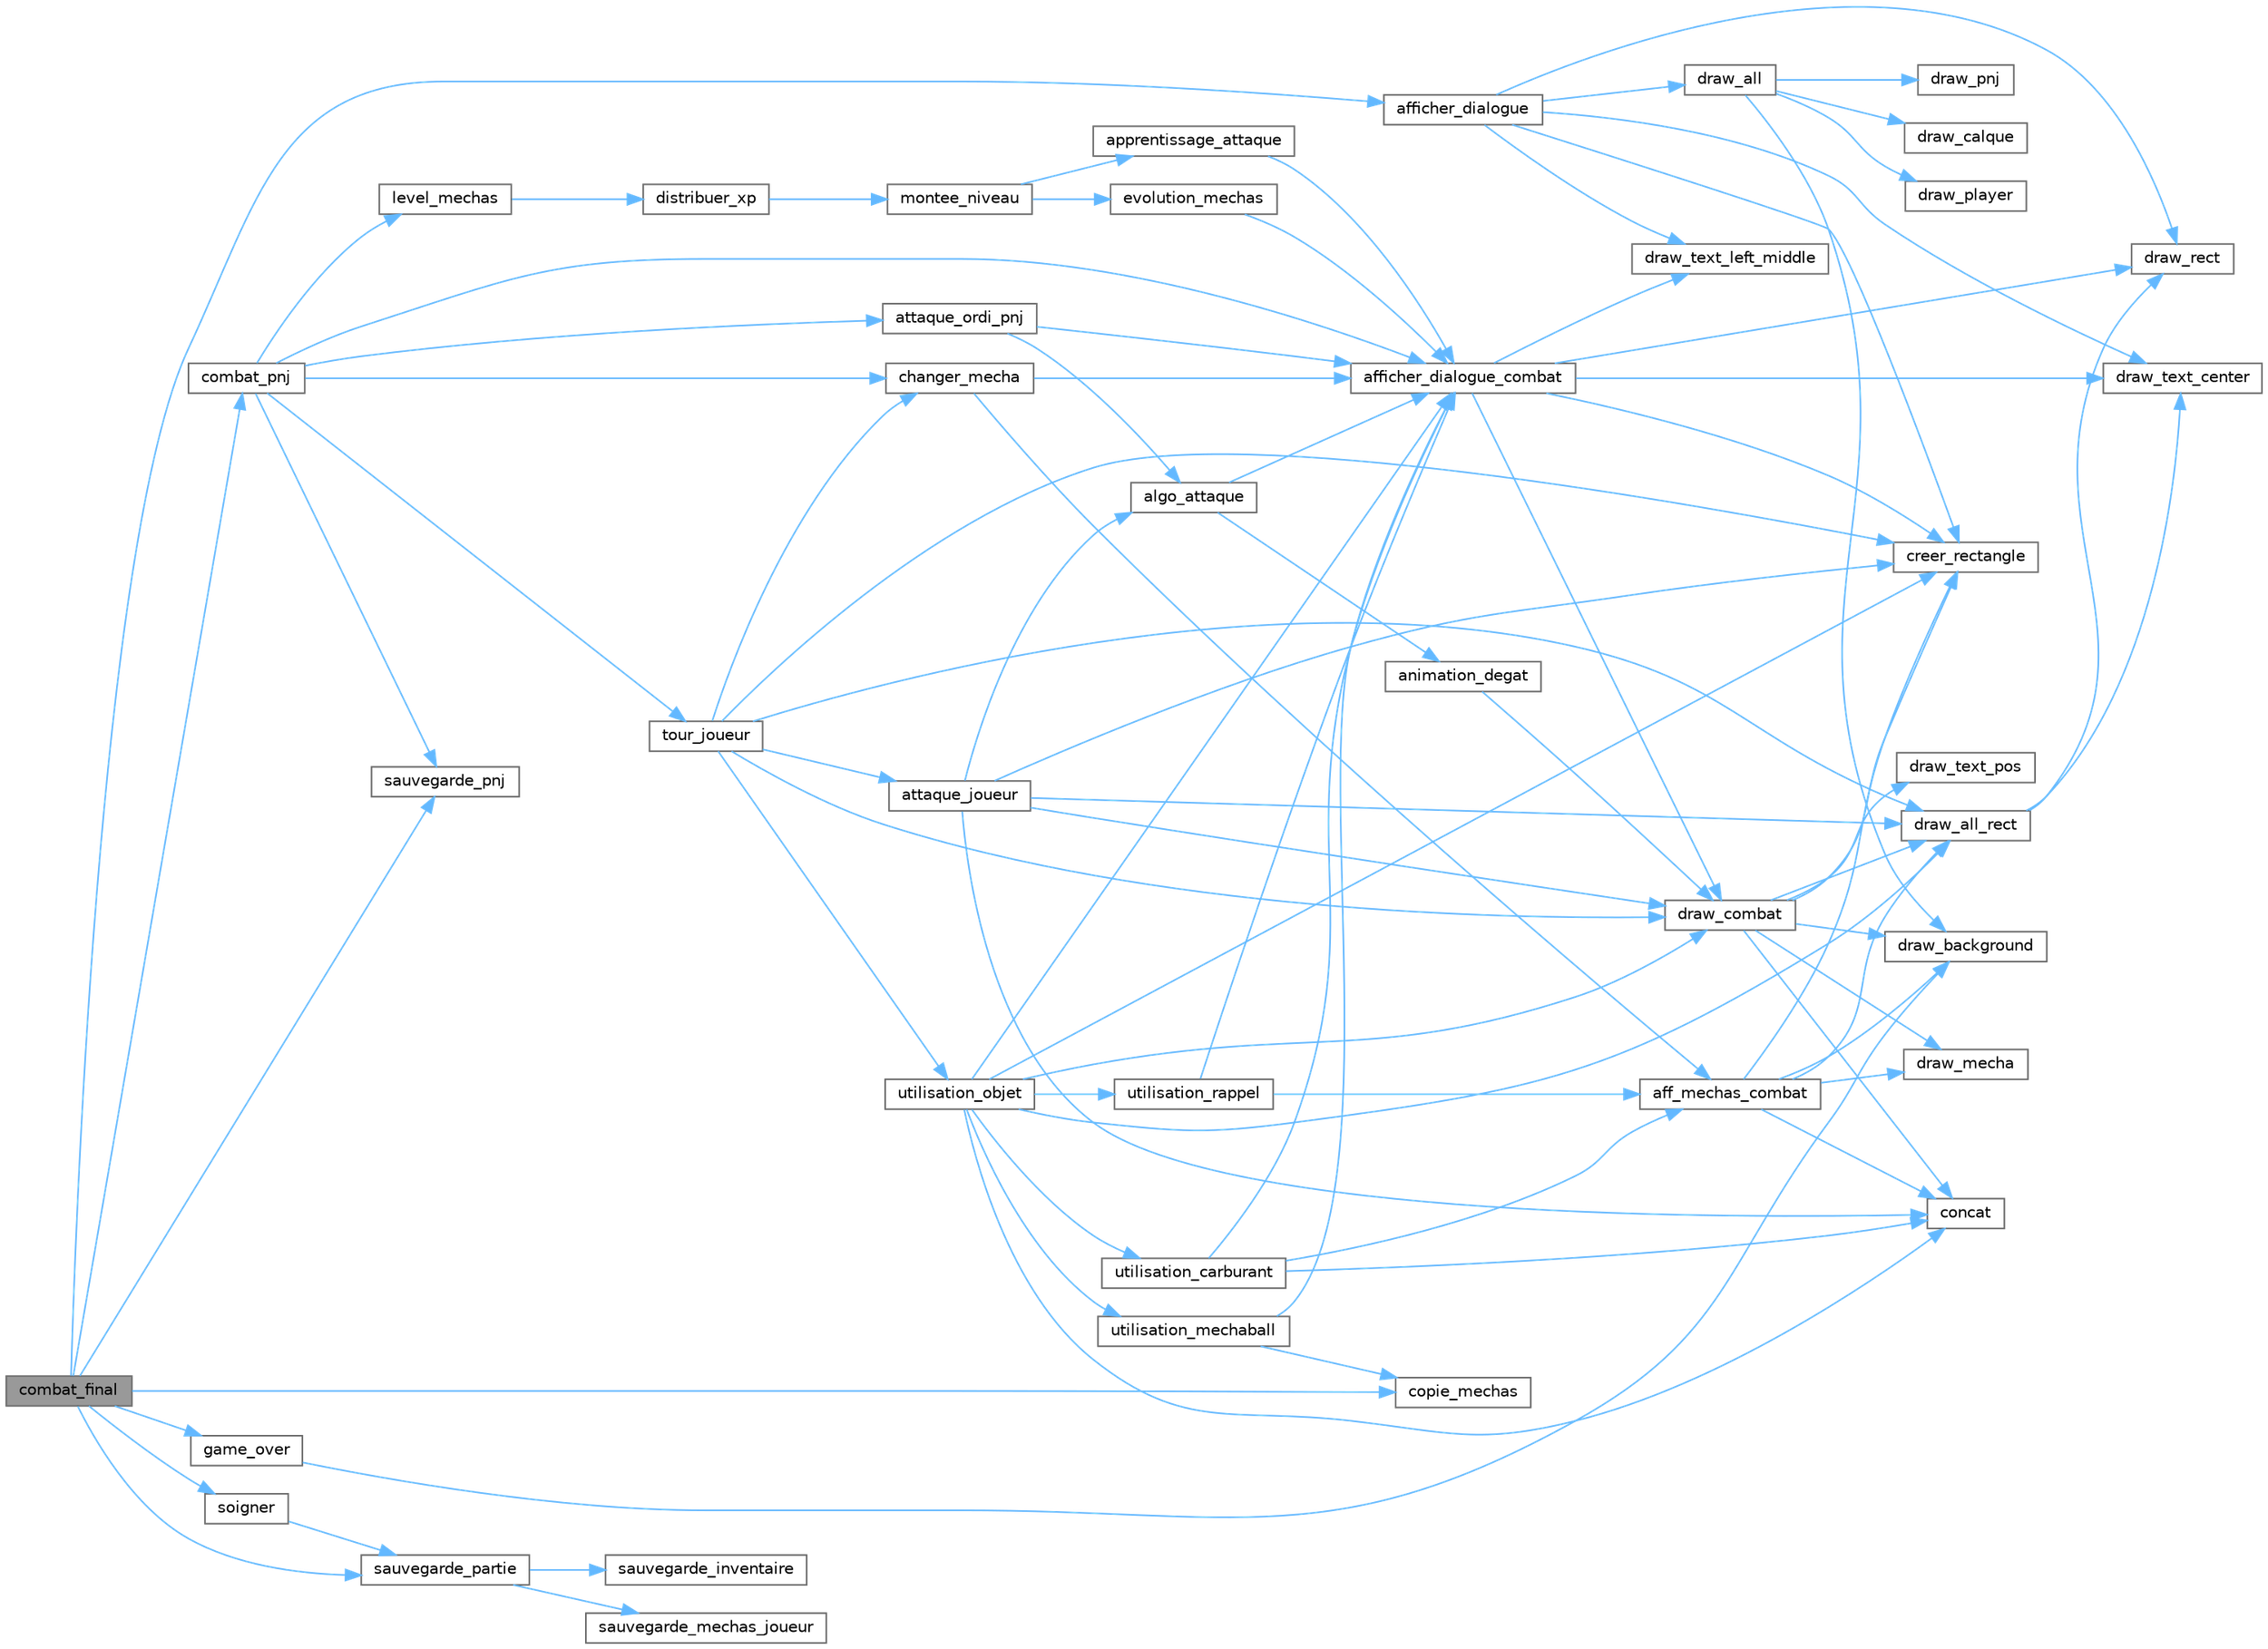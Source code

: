 digraph "combat_final"
{
 // LATEX_PDF_SIZE
  bgcolor="transparent";
  edge [fontname=Helvetica,fontsize=10,labelfontname=Helvetica,labelfontsize=10];
  node [fontname=Helvetica,fontsize=10,shape=box,height=0.2,width=0.4];
  rankdir="LR";
  Node1 [id="Node000001",label="combat_final",height=0.2,width=0.4,color="gray40", fillcolor="grey60", style="filled", fontcolor="black",tooltip="Gère les interactions finales avec les PNJs \"Vin Gazole\" et \"Iron Musk\", incluant dialogues,..."];
  Node1 -> Node2 [id="edge84_Node000001_Node000002",color="steelblue1",style="solid",tooltip=" "];
  Node2 [id="Node000002",label="afficher_dialogue",height=0.2,width=0.4,color="grey40", fillcolor="white", style="filled",URL="$affichage_8c.html#a265b0bc1ac18afe4fdf6233323561dd1",tooltip="Affiche un dialogue interactif à l'écran, lettre par lettre, avec gestion des choix utilisateur."];
  Node2 -> Node3 [id="edge85_Node000002_Node000003",color="steelblue1",style="solid",tooltip=" "];
  Node3 [id="Node000003",label="creer_rectangle",height=0.2,width=0.4,color="grey40", fillcolor="white", style="filled",URL="$affichage_8c.html#a7290dad76779d8dd7f48366a16812be8",tooltip="Initialise un rectangle avec ses dimensions, sa couleur et un texte optionnel."];
  Node2 -> Node4 [id="edge86_Node000002_Node000004",color="steelblue1",style="solid",tooltip=" "];
  Node4 [id="Node000004",label="draw_all",height=0.2,width=0.4,color="grey40", fillcolor="white", style="filled",URL="$affichage_8c.html#a16a8360b65479c7343b03f418ed56939",tooltip="Gère et affiche tous les éléments visuels principaux du jeu."];
  Node4 -> Node5 [id="edge87_Node000004_Node000005",color="steelblue1",style="solid",tooltip=" "];
  Node5 [id="Node000005",label="draw_background",height=0.2,width=0.4,color="grey40", fillcolor="white", style="filled",URL="$affichage_8c.html#a3d385ca0396c4c2b3001371505a410e4",tooltip="Affiche l'arrière-plan (background) actuel du jeu."];
  Node4 -> Node6 [id="edge88_Node000004_Node000006",color="steelblue1",style="solid",tooltip=" "];
  Node6 [id="Node000006",label="draw_calque",height=0.2,width=0.4,color="grey40", fillcolor="white", style="filled",URL="$affichage_8c.html#a78d50882c5d889e15ca86ddba5aa62bd",tooltip="Affiche le calque (overlay) actuel du jeu."];
  Node4 -> Node7 [id="edge89_Node000004_Node000007",color="steelblue1",style="solid",tooltip=" "];
  Node7 [id="Node000007",label="draw_player",height=0.2,width=0.4,color="grey40", fillcolor="white", style="filled",URL="$affichage_8c.html#ab476829218385851d4e69263f07e488b",tooltip="Dessine le joueur à l'écran en fonction de sa direction et de son mouvement."];
  Node4 -> Node8 [id="edge90_Node000004_Node000008",color="steelblue1",style="solid",tooltip=" "];
  Node8 [id="Node000008",label="draw_pnj",height=0.2,width=0.4,color="grey40", fillcolor="white", style="filled",URL="$affichage_8c.html#a81ed48c2407a1c13ac5884e0f162aaa7",tooltip="Dessine un PNJ à l'écran en fonction de son identité et de son orientation."];
  Node2 -> Node9 [id="edge91_Node000002_Node000009",color="steelblue1",style="solid",tooltip=" "];
  Node9 [id="Node000009",label="draw_rect",height=0.2,width=0.4,color="grey40", fillcolor="white", style="filled",URL="$affichage_8c.html#ab542b24175a0231f8530346fc8ab790f",tooltip="Dessine un rectangle coloré et son texte associé si présent."];
  Node2 -> Node10 [id="edge92_Node000002_Node000010",color="steelblue1",style="solid",tooltip=" "];
  Node10 [id="Node000010",label="draw_text_center",height=0.2,width=0.4,color="grey40", fillcolor="white", style="filled",URL="$affichage_8c.html#a390da1c2cd15fd5355de26bd34b3d3dc",tooltip="Dessine du texte centré dans un rectangle, ligne par ligne si nécessaire."];
  Node2 -> Node11 [id="edge93_Node000002_Node000011",color="steelblue1",style="solid",tooltip=" "];
  Node11 [id="Node000011",label="draw_text_left_middle",height=0.2,width=0.4,color="grey40", fillcolor="white", style="filled",URL="$affichage_8c.html#ab54c358911a2ed823f20797846583531",tooltip="Dessine un texte centré verticalement et aligné à gauche dans un rectangle."];
  Node1 -> Node12 [id="edge94_Node000001_Node000012",color="steelblue1",style="solid",tooltip=" "];
  Node12 [id="Node000012",label="combat_pnj",height=0.2,width=0.4,color="grey40", fillcolor="white", style="filled",URL="$combat_8c.html#a03ca199547656caabf8e81d769b770e4",tooltip="Gère un combat complet entre le joueur et un PNJ."];
  Node12 -> Node13 [id="edge95_Node000012_Node000013",color="steelblue1",style="solid",tooltip=" "];
  Node13 [id="Node000013",label="afficher_dialogue_combat",height=0.2,width=0.4,color="grey40", fillcolor="white", style="filled",URL="$affichage_8c.html#a1091893e7df87a967b878919b232b0d5",tooltip="Affiche un dialogue interactif durant un combat entre deux Méchas."];
  Node13 -> Node3 [id="edge96_Node000013_Node000003",color="steelblue1",style="solid",tooltip=" "];
  Node13 -> Node14 [id="edge97_Node000013_Node000014",color="steelblue1",style="solid",tooltip=" "];
  Node14 [id="Node000014",label="draw_combat",height=0.2,width=0.4,color="grey40", fillcolor="white", style="filled",URL="$combat_8c.html#a159b2a6408c605d1fc9432689f92e3cb",tooltip="Affiche à l'écran tous les éléments graphiques d'un combat entre deux Mechas."];
  Node14 -> Node15 [id="edge98_Node000014_Node000015",color="steelblue1",style="solid",tooltip=" "];
  Node15 [id="Node000015",label="concat",height=0.2,width=0.4,color="grey40", fillcolor="white", style="filled",URL="$affichage_8c.html#afc970416ff2ee1d9f8351a288625f23a",tooltip="Concatène un entier à la fin d'une chaîne de caractères."];
  Node14 -> Node3 [id="edge99_Node000014_Node000003",color="steelblue1",style="solid",tooltip=" "];
  Node14 -> Node16 [id="edge100_Node000014_Node000016",color="steelblue1",style="solid",tooltip=" "];
  Node16 [id="Node000016",label="draw_all_rect",height=0.2,width=0.4,color="grey40", fillcolor="white", style="filled",URL="$affichage_8c.html#a4f7e45e8554e8971bdba352cf9838405",tooltip="Dessine plusieurs rectangles avec leurs textes centrés."];
  Node16 -> Node9 [id="edge101_Node000016_Node000009",color="steelblue1",style="solid",tooltip=" "];
  Node16 -> Node10 [id="edge102_Node000016_Node000010",color="steelblue1",style="solid",tooltip=" "];
  Node14 -> Node5 [id="edge103_Node000014_Node000005",color="steelblue1",style="solid",tooltip=" "];
  Node14 -> Node17 [id="edge104_Node000014_Node000017",color="steelblue1",style="solid",tooltip=" "];
  Node17 [id="Node000017",label="draw_mecha",height=0.2,width=0.4,color="grey40", fillcolor="white", style="filled",URL="$affichage_8c.html#ae63215d67a18f635b3a1c2e1464a0a6f",tooltip="Dessine un Mécha à l'écran avec la texture correspondant à son orientation."];
  Node14 -> Node18 [id="edge105_Node000014_Node000018",color="steelblue1",style="solid",tooltip=" "];
  Node18 [id="Node000018",label="draw_text_pos",height=0.2,width=0.4,color="grey40", fillcolor="white", style="filled",URL="$affichage_8c.html#ac0e780352c4ab1739b9e31be92740c2d",tooltip="Dessine du texte à une position spécifique à l'écran, avec gestion des retours à la ligne."];
  Node13 -> Node9 [id="edge106_Node000013_Node000009",color="steelblue1",style="solid",tooltip=" "];
  Node13 -> Node10 [id="edge107_Node000013_Node000010",color="steelblue1",style="solid",tooltip=" "];
  Node13 -> Node11 [id="edge108_Node000013_Node000011",color="steelblue1",style="solid",tooltip=" "];
  Node12 -> Node19 [id="edge109_Node000012_Node000019",color="steelblue1",style="solid",tooltip=" "];
  Node19 [id="Node000019",label="attaque_ordi_pnj",height=0.2,width=0.4,color="grey40", fillcolor="white", style="filled",URL="$combat_8c.html#a5491a6cd3adeb619da6eb84e6d888e7a",tooltip="Gère les actions automatiques d'un PNJ (personnage non-joueur) lors d'un combat contre le joueur."];
  Node19 -> Node13 [id="edge110_Node000019_Node000013",color="steelblue1",style="solid",tooltip=" "];
  Node19 -> Node20 [id="edge111_Node000019_Node000020",color="steelblue1",style="solid",tooltip=" "];
  Node20 [id="Node000020",label="algo_attaque",height=0.2,width=0.4,color="grey40", fillcolor="white", style="filled",URL="$combat_8c.html#a8c19b3bf83d09e9fb4b596cd4ff45219",tooltip="Calcule et applique les effets d'une attaque lors d'un combat entre deux Mechas."];
  Node20 -> Node13 [id="edge112_Node000020_Node000013",color="steelblue1",style="solid",tooltip=" "];
  Node20 -> Node21 [id="edge113_Node000020_Node000021",color="steelblue1",style="solid",tooltip=" "];
  Node21 [id="Node000021",label="animation_degat",height=0.2,width=0.4,color="grey40", fillcolor="white", style="filled",URL="$combat_8c.html#ab9469ab4f84b56a27ef05848c4a78cb9",tooltip="Anime visuellement la diminution progressive des PV d'un Mecha durant un combat."];
  Node21 -> Node14 [id="edge114_Node000021_Node000014",color="steelblue1",style="solid",tooltip=" "];
  Node12 -> Node22 [id="edge115_Node000012_Node000022",color="steelblue1",style="solid",tooltip=" "];
  Node22 [id="Node000022",label="changer_mecha",height=0.2,width=0.4,color="grey40", fillcolor="white", style="filled",URL="$combat_8c.html#a16e4593cbfaef36a7cc088aa6bef48c0",tooltip="Permet au joueur de changer le Mecha actif pendant un combat."];
  Node22 -> Node23 [id="edge116_Node000022_Node000023",color="steelblue1",style="solid",tooltip=" "];
  Node23 [id="Node000023",label="aff_mechas_combat",height=0.2,width=0.4,color="grey40", fillcolor="white", style="filled",URL="$combat_8c.html#a30cb93b663d557e0e81271f956c24379",tooltip="Affiche l'interface de sélection du Mecha du joueur durant un combat."];
  Node23 -> Node15 [id="edge117_Node000023_Node000015",color="steelblue1",style="solid",tooltip=" "];
  Node23 -> Node3 [id="edge118_Node000023_Node000003",color="steelblue1",style="solid",tooltip=" "];
  Node23 -> Node16 [id="edge119_Node000023_Node000016",color="steelblue1",style="solid",tooltip=" "];
  Node23 -> Node5 [id="edge120_Node000023_Node000005",color="steelblue1",style="solid",tooltip=" "];
  Node23 -> Node17 [id="edge121_Node000023_Node000017",color="steelblue1",style="solid",tooltip=" "];
  Node22 -> Node13 [id="edge122_Node000022_Node000013",color="steelblue1",style="solid",tooltip=" "];
  Node12 -> Node24 [id="edge123_Node000012_Node000024",color="steelblue1",style="solid",tooltip=" "];
  Node24 [id="Node000024",label="level_mechas",height=0.2,width=0.4,color="grey40", fillcolor="white", style="filled",URL="$combat_8c.html#a2de6c3e2a52edcf450da90005d5fad1d",tooltip="Calcule et distribue les points d'expérience (XP) aux Méchas du joueur après avoir vaincu un Mécha ad..."];
  Node24 -> Node25 [id="edge124_Node000024_Node000025",color="steelblue1",style="solid",tooltip=" "];
  Node25 [id="Node000025",label="distribuer_xp",height=0.2,width=0.4,color="grey40", fillcolor="white", style="filled",URL="$combat_8c.html#ac6fcdad743dc3526b2b89a1630618a07",tooltip="Distribue les points d'expérience (XP) gagnés lors d'un combat à un ensemble de Méchas ayant particip..."];
  Node25 -> Node26 [id="edge125_Node000025_Node000026",color="steelblue1",style="solid",tooltip=" "];
  Node26 [id="Node000026",label="montee_niveau",height=0.2,width=0.4,color="grey40", fillcolor="white", style="filled",URL="$combat_8c.html#aec838d58a7def8717d7fcd0faab3a107",tooltip="Gère la montée en niveau d'un Mecha joueur après avoir reçu des points d'expérience (XP)."];
  Node26 -> Node27 [id="edge126_Node000026_Node000027",color="steelblue1",style="solid",tooltip=" "];
  Node27 [id="Node000027",label="apprentissage_attaque",height=0.2,width=0.4,color="grey40", fillcolor="white", style="filled",URL="$combat_8c.html#af35e79d0f311c06fb1fe44ce8bb34ca4",tooltip="Gère l'apprentissage d'une nouvelle attaque par un Mecha lors d'un changement de niveau."];
  Node27 -> Node13 [id="edge127_Node000027_Node000013",color="steelblue1",style="solid",tooltip=" "];
  Node26 -> Node28 [id="edge128_Node000026_Node000028",color="steelblue1",style="solid",tooltip=" "];
  Node28 [id="Node000028",label="evolution_mechas",height=0.2,width=0.4,color="grey40", fillcolor="white", style="filled",URL="$combat_8c.html#afe15b54290598e06032e0c418f626461",tooltip="Gère l'évolution d'un Mecha joueur lorsqu'il atteint le niveau requis."];
  Node28 -> Node13 [id="edge129_Node000028_Node000013",color="steelblue1",style="solid",tooltip=" "];
  Node12 -> Node29 [id="edge130_Node000012_Node000029",color="steelblue1",style="solid",tooltip=" "];
  Node29 [id="Node000029",label="sauvegarde_pnj",height=0.2,width=0.4,color="grey40", fillcolor="white", style="filled",URL="$sauv_8c.html#ab1da7937b8e445add82b83c23950cc74",tooltip="Sauvegarde ou met à jour les données d'un PNJ spécifique pour un joueur dans un fichier CSV personnal..."];
  Node12 -> Node30 [id="edge131_Node000012_Node000030",color="steelblue1",style="solid",tooltip=" "];
  Node30 [id="Node000030",label="tour_joueur",height=0.2,width=0.4,color="grey40", fillcolor="white", style="filled",URL="$combat_8c.html#a3c18ce2957ca72f56737d0082766ad63",tooltip="Gère le tour du joueur lors d'un combat contre un Mécha sauvage ou un PNJ."];
  Node30 -> Node31 [id="edge132_Node000030_Node000031",color="steelblue1",style="solid",tooltip=" "];
  Node31 [id="Node000031",label="attaque_joueur",height=0.2,width=0.4,color="grey40", fillcolor="white", style="filled",URL="$combat_8c.html#aeabe45f0372840462d595a801345672b",tooltip="Affiche l'interface permettant au joueur de choisir et effectuer une attaque durant un combat."];
  Node31 -> Node20 [id="edge133_Node000031_Node000020",color="steelblue1",style="solid",tooltip=" "];
  Node31 -> Node15 [id="edge134_Node000031_Node000015",color="steelblue1",style="solid",tooltip=" "];
  Node31 -> Node3 [id="edge135_Node000031_Node000003",color="steelblue1",style="solid",tooltip=" "];
  Node31 -> Node16 [id="edge136_Node000031_Node000016",color="steelblue1",style="solid",tooltip=" "];
  Node31 -> Node14 [id="edge137_Node000031_Node000014",color="steelblue1",style="solid",tooltip=" "];
  Node30 -> Node22 [id="edge138_Node000030_Node000022",color="steelblue1",style="solid",tooltip=" "];
  Node30 -> Node3 [id="edge139_Node000030_Node000003",color="steelblue1",style="solid",tooltip=" "];
  Node30 -> Node16 [id="edge140_Node000030_Node000016",color="steelblue1",style="solid",tooltip=" "];
  Node30 -> Node14 [id="edge141_Node000030_Node000014",color="steelblue1",style="solid",tooltip=" "];
  Node30 -> Node32 [id="edge142_Node000030_Node000032",color="steelblue1",style="solid",tooltip=" "];
  Node32 [id="Node000032",label="utilisation_objet",height=0.2,width=0.4,color="grey40", fillcolor="white", style="filled",URL="$combat_8c.html#ae82c6dcf76c1412964511d71b75c637e",tooltip="Affiche l'interface d'utilisation d'objets pendant un combat."];
  Node32 -> Node13 [id="edge143_Node000032_Node000013",color="steelblue1",style="solid",tooltip=" "];
  Node32 -> Node15 [id="edge144_Node000032_Node000015",color="steelblue1",style="solid",tooltip=" "];
  Node32 -> Node3 [id="edge145_Node000032_Node000003",color="steelblue1",style="solid",tooltip=" "];
  Node32 -> Node16 [id="edge146_Node000032_Node000016",color="steelblue1",style="solid",tooltip=" "];
  Node32 -> Node14 [id="edge147_Node000032_Node000014",color="steelblue1",style="solid",tooltip=" "];
  Node32 -> Node33 [id="edge148_Node000032_Node000033",color="steelblue1",style="solid",tooltip=" "];
  Node33 [id="Node000033",label="utilisation_carburant",height=0.2,width=0.4,color="grey40", fillcolor="white", style="filled",URL="$combat_8c.html#a7f2daafca6455a03963db8f32d8a8d10",tooltip="Gère l'utilisation d'un objet \"carburant\" durant un combat."];
  Node33 -> Node23 [id="edge149_Node000033_Node000023",color="steelblue1",style="solid",tooltip=" "];
  Node33 -> Node13 [id="edge150_Node000033_Node000013",color="steelblue1",style="solid",tooltip=" "];
  Node33 -> Node15 [id="edge151_Node000033_Node000015",color="steelblue1",style="solid",tooltip=" "];
  Node32 -> Node34 [id="edge152_Node000032_Node000034",color="steelblue1",style="solid",tooltip=" "];
  Node34 [id="Node000034",label="utilisation_mechaball",height=0.2,width=0.4,color="grey40", fillcolor="white", style="filled",URL="$combat_8c.html#a53bf2250ba00b21dceed166fa59bd150",tooltip="Gère l'utilisation d'une \"mechaball\" pour capturer un Mecha adverse durant un combat."];
  Node34 -> Node13 [id="edge153_Node000034_Node000013",color="steelblue1",style="solid",tooltip=" "];
  Node34 -> Node35 [id="edge154_Node000034_Node000035",color="steelblue1",style="solid",tooltip=" "];
  Node35 [id="Node000035",label="copie_mechas",height=0.2,width=0.4,color="grey40", fillcolor="white", style="filled",URL="$pointDePassage_8c.html#af6656571e1d9901fcca65ffc7217aabb",tooltip="Copie intégralement les attributs d'un Mecha vers l'équipe du joueur."];
  Node32 -> Node36 [id="edge155_Node000032_Node000036",color="steelblue1",style="solid",tooltip=" "];
  Node36 [id="Node000036",label="utilisation_rappel",height=0.2,width=0.4,color="grey40", fillcolor="white", style="filled",URL="$combat_8c.html#afff6b8b516af5c46c938f407788d1b5f",tooltip="Gère l'utilisation d'un objet \"rappel\" durant un combat."];
  Node36 -> Node23 [id="edge156_Node000036_Node000023",color="steelblue1",style="solid",tooltip=" "];
  Node36 -> Node13 [id="edge157_Node000036_Node000013",color="steelblue1",style="solid",tooltip=" "];
  Node1 -> Node35 [id="edge158_Node000001_Node000035",color="steelblue1",style="solid",tooltip=" "];
  Node1 -> Node37 [id="edge159_Node000001_Node000037",color="steelblue1",style="solid",tooltip=" "];
  Node37 [id="Node000037",label="game_over",height=0.2,width=0.4,color="grey40", fillcolor="white", style="filled",URL="$affichage_8c.html#abd6001ed54f2062b95bb92ceef20e74a",tooltip="Gère l'écran de fin de partie et réinitialise le joueur."];
  Node37 -> Node5 [id="edge160_Node000037_Node000005",color="steelblue1",style="solid",tooltip=" "];
  Node1 -> Node38 [id="edge161_Node000001_Node000038",color="steelblue1",style="solid",tooltip=" "];
  Node38 [id="Node000038",label="sauvegarde_partie",height=0.2,width=0.4,color="grey40", fillcolor="white", style="filled",URL="$sauv_8c.html#a68cba593cfe77461f153f38b2a08a374",tooltip="Sauvegarde l'état global d'une partie d'un joueur dans plusieurs fichiers CSV."];
  Node38 -> Node39 [id="edge162_Node000038_Node000039",color="steelblue1",style="solid",tooltip=" "];
  Node39 [id="Node000039",label="sauvegarde_inventaire",height=0.2,width=0.4,color="grey40", fillcolor="white", style="filled",URL="$sauv_8c.html#ab8195ddd8dbc45661b6c79de94f968e7",tooltip="Sauvegarde les données de l'inventaire d'un joueur (ou PNJ) dans un fichier CSV."];
  Node38 -> Node40 [id="edge163_Node000038_Node000040",color="steelblue1",style="solid",tooltip=" "];
  Node40 [id="Node000040",label="sauvegarde_mechas_joueur",height=0.2,width=0.4,color="grey40", fillcolor="white", style="filled",URL="$sauv_8c.html#a48e80e16d5df5b56d2279ae7c965bb71",tooltip="Sauvegarde l'équipe de Mechas d'un joueur dans un fichier CSV."];
  Node1 -> Node29 [id="edge164_Node000001_Node000029",color="steelblue1",style="solid",tooltip=" "];
  Node1 -> Node41 [id="edge165_Node000001_Node000041",color="steelblue1",style="solid",tooltip=" "];
  Node41 [id="Node000041",label="soigner",height=0.2,width=0.4,color="grey40", fillcolor="white", style="filled",URL="$pointDePassage_8c.html#a50a0f93f053f249f00e5d18196a34d8a",tooltip="Restaure entièrement la santé et les objets du joueur et sauvegarde la partie."];
  Node41 -> Node38 [id="edge166_Node000041_Node000038",color="steelblue1",style="solid",tooltip=" "];
}
